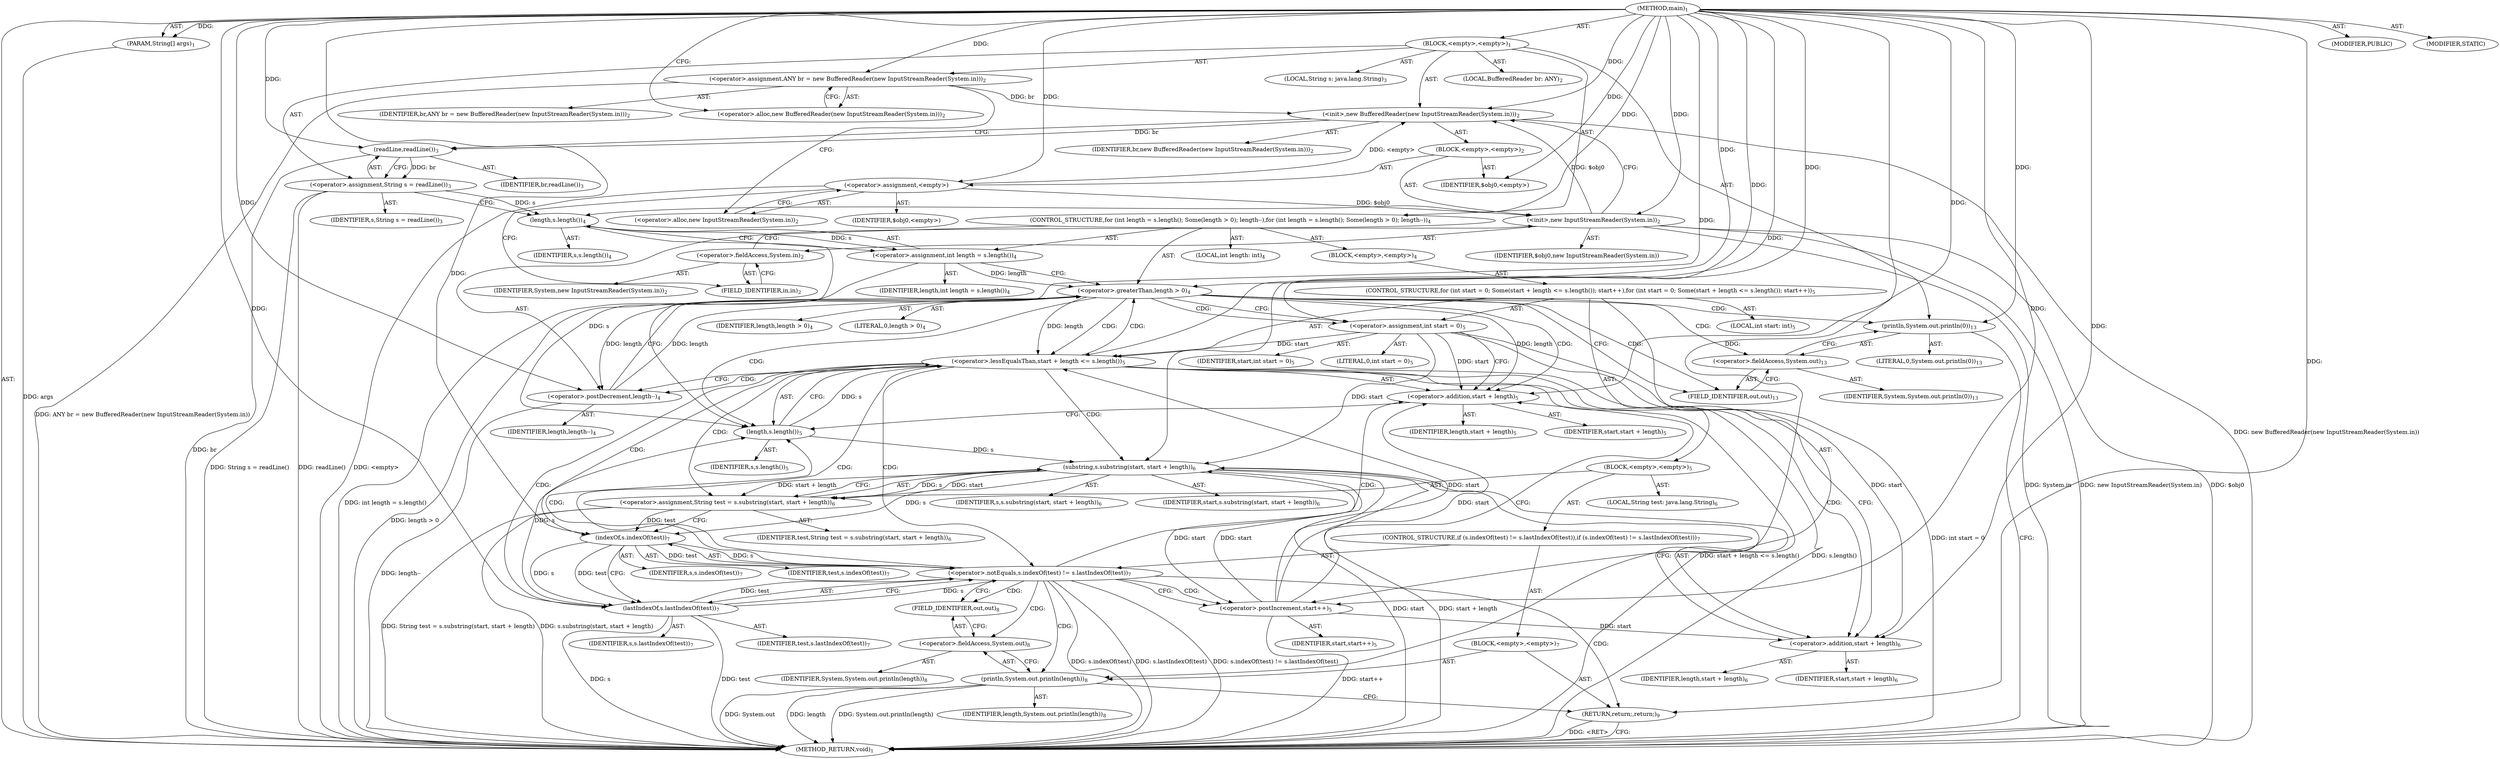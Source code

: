 digraph "main" {  
"19" [label = <(METHOD,main)<SUB>1</SUB>> ]
"20" [label = <(PARAM,String[] args)<SUB>1</SUB>> ]
"21" [label = <(BLOCK,&lt;empty&gt;,&lt;empty&gt;)<SUB>1</SUB>> ]
"4" [label = <(LOCAL,BufferedReader br: ANY)<SUB>2</SUB>> ]
"22" [label = <(&lt;operator&gt;.assignment,ANY br = new BufferedReader(new InputStreamReader(System.in)))<SUB>2</SUB>> ]
"23" [label = <(IDENTIFIER,br,ANY br = new BufferedReader(new InputStreamReader(System.in)))<SUB>2</SUB>> ]
"24" [label = <(&lt;operator&gt;.alloc,new BufferedReader(new InputStreamReader(System.in)))<SUB>2</SUB>> ]
"25" [label = <(&lt;init&gt;,new BufferedReader(new InputStreamReader(System.in)))<SUB>2</SUB>> ]
"3" [label = <(IDENTIFIER,br,new BufferedReader(new InputStreamReader(System.in)))<SUB>2</SUB>> ]
"26" [label = <(BLOCK,&lt;empty&gt;,&lt;empty&gt;)<SUB>2</SUB>> ]
"27" [label = <(&lt;operator&gt;.assignment,&lt;empty&gt;)> ]
"28" [label = <(IDENTIFIER,$obj0,&lt;empty&gt;)> ]
"29" [label = <(&lt;operator&gt;.alloc,new InputStreamReader(System.in))<SUB>2</SUB>> ]
"30" [label = <(&lt;init&gt;,new InputStreamReader(System.in))<SUB>2</SUB>> ]
"31" [label = <(IDENTIFIER,$obj0,new InputStreamReader(System.in))> ]
"32" [label = <(&lt;operator&gt;.fieldAccess,System.in)<SUB>2</SUB>> ]
"33" [label = <(IDENTIFIER,System,new InputStreamReader(System.in))<SUB>2</SUB>> ]
"34" [label = <(FIELD_IDENTIFIER,in,in)<SUB>2</SUB>> ]
"35" [label = <(IDENTIFIER,$obj0,&lt;empty&gt;)> ]
"36" [label = <(LOCAL,String s: java.lang.String)<SUB>3</SUB>> ]
"37" [label = <(&lt;operator&gt;.assignment,String s = readLine())<SUB>3</SUB>> ]
"38" [label = <(IDENTIFIER,s,String s = readLine())<SUB>3</SUB>> ]
"39" [label = <(readLine,readLine())<SUB>3</SUB>> ]
"40" [label = <(IDENTIFIER,br,readLine())<SUB>3</SUB>> ]
"41" [label = <(CONTROL_STRUCTURE,for (int length = s.length(); Some(length &gt; 0); length--),for (int length = s.length(); Some(length &gt; 0); length--))<SUB>4</SUB>> ]
"42" [label = <(LOCAL,int length: int)<SUB>4</SUB>> ]
"43" [label = <(&lt;operator&gt;.assignment,int length = s.length())<SUB>4</SUB>> ]
"44" [label = <(IDENTIFIER,length,int length = s.length())<SUB>4</SUB>> ]
"45" [label = <(length,s.length())<SUB>4</SUB>> ]
"46" [label = <(IDENTIFIER,s,s.length())<SUB>4</SUB>> ]
"47" [label = <(&lt;operator&gt;.greaterThan,length &gt; 0)<SUB>4</SUB>> ]
"48" [label = <(IDENTIFIER,length,length &gt; 0)<SUB>4</SUB>> ]
"49" [label = <(LITERAL,0,length &gt; 0)<SUB>4</SUB>> ]
"50" [label = <(&lt;operator&gt;.postDecrement,length--)<SUB>4</SUB>> ]
"51" [label = <(IDENTIFIER,length,length--)<SUB>4</SUB>> ]
"52" [label = <(BLOCK,&lt;empty&gt;,&lt;empty&gt;)<SUB>4</SUB>> ]
"53" [label = <(CONTROL_STRUCTURE,for (int start = 0; Some(start + length &lt;= s.length()); start++),for (int start = 0; Some(start + length &lt;= s.length()); start++))<SUB>5</SUB>> ]
"54" [label = <(LOCAL,int start: int)<SUB>5</SUB>> ]
"55" [label = <(&lt;operator&gt;.assignment,int start = 0)<SUB>5</SUB>> ]
"56" [label = <(IDENTIFIER,start,int start = 0)<SUB>5</SUB>> ]
"57" [label = <(LITERAL,0,int start = 0)<SUB>5</SUB>> ]
"58" [label = <(&lt;operator&gt;.lessEqualsThan,start + length &lt;= s.length())<SUB>5</SUB>> ]
"59" [label = <(&lt;operator&gt;.addition,start + length)<SUB>5</SUB>> ]
"60" [label = <(IDENTIFIER,start,start + length)<SUB>5</SUB>> ]
"61" [label = <(IDENTIFIER,length,start + length)<SUB>5</SUB>> ]
"62" [label = <(length,s.length())<SUB>5</SUB>> ]
"63" [label = <(IDENTIFIER,s,s.length())<SUB>5</SUB>> ]
"64" [label = <(&lt;operator&gt;.postIncrement,start++)<SUB>5</SUB>> ]
"65" [label = <(IDENTIFIER,start,start++)<SUB>5</SUB>> ]
"66" [label = <(BLOCK,&lt;empty&gt;,&lt;empty&gt;)<SUB>5</SUB>> ]
"67" [label = <(LOCAL,String test: java.lang.String)<SUB>6</SUB>> ]
"68" [label = <(&lt;operator&gt;.assignment,String test = s.substring(start, start + length))<SUB>6</SUB>> ]
"69" [label = <(IDENTIFIER,test,String test = s.substring(start, start + length))<SUB>6</SUB>> ]
"70" [label = <(substring,s.substring(start, start + length))<SUB>6</SUB>> ]
"71" [label = <(IDENTIFIER,s,s.substring(start, start + length))<SUB>6</SUB>> ]
"72" [label = <(IDENTIFIER,start,s.substring(start, start + length))<SUB>6</SUB>> ]
"73" [label = <(&lt;operator&gt;.addition,start + length)<SUB>6</SUB>> ]
"74" [label = <(IDENTIFIER,start,start + length)<SUB>6</SUB>> ]
"75" [label = <(IDENTIFIER,length,start + length)<SUB>6</SUB>> ]
"76" [label = <(CONTROL_STRUCTURE,if (s.indexOf(test) != s.lastIndexOf(test)),if (s.indexOf(test) != s.lastIndexOf(test)))<SUB>7</SUB>> ]
"77" [label = <(&lt;operator&gt;.notEquals,s.indexOf(test) != s.lastIndexOf(test))<SUB>7</SUB>> ]
"78" [label = <(indexOf,s.indexOf(test))<SUB>7</SUB>> ]
"79" [label = <(IDENTIFIER,s,s.indexOf(test))<SUB>7</SUB>> ]
"80" [label = <(IDENTIFIER,test,s.indexOf(test))<SUB>7</SUB>> ]
"81" [label = <(lastIndexOf,s.lastIndexOf(test))<SUB>7</SUB>> ]
"82" [label = <(IDENTIFIER,s,s.lastIndexOf(test))<SUB>7</SUB>> ]
"83" [label = <(IDENTIFIER,test,s.lastIndexOf(test))<SUB>7</SUB>> ]
"84" [label = <(BLOCK,&lt;empty&gt;,&lt;empty&gt;)<SUB>7</SUB>> ]
"85" [label = <(println,System.out.println(length))<SUB>8</SUB>> ]
"86" [label = <(&lt;operator&gt;.fieldAccess,System.out)<SUB>8</SUB>> ]
"87" [label = <(IDENTIFIER,System,System.out.println(length))<SUB>8</SUB>> ]
"88" [label = <(FIELD_IDENTIFIER,out,out)<SUB>8</SUB>> ]
"89" [label = <(IDENTIFIER,length,System.out.println(length))<SUB>8</SUB>> ]
"90" [label = <(RETURN,return;,return;)<SUB>9</SUB>> ]
"91" [label = <(println,System.out.println(0))<SUB>13</SUB>> ]
"92" [label = <(&lt;operator&gt;.fieldAccess,System.out)<SUB>13</SUB>> ]
"93" [label = <(IDENTIFIER,System,System.out.println(0))<SUB>13</SUB>> ]
"94" [label = <(FIELD_IDENTIFIER,out,out)<SUB>13</SUB>> ]
"95" [label = <(LITERAL,0,System.out.println(0))<SUB>13</SUB>> ]
"96" [label = <(MODIFIER,PUBLIC)> ]
"97" [label = <(MODIFIER,STATIC)> ]
"98" [label = <(METHOD_RETURN,void)<SUB>1</SUB>> ]
  "19" -> "20"  [ label = "AST: "] 
  "19" -> "21"  [ label = "AST: "] 
  "19" -> "96"  [ label = "AST: "] 
  "19" -> "97"  [ label = "AST: "] 
  "19" -> "98"  [ label = "AST: "] 
  "21" -> "4"  [ label = "AST: "] 
  "21" -> "22"  [ label = "AST: "] 
  "21" -> "25"  [ label = "AST: "] 
  "21" -> "36"  [ label = "AST: "] 
  "21" -> "37"  [ label = "AST: "] 
  "21" -> "41"  [ label = "AST: "] 
  "21" -> "91"  [ label = "AST: "] 
  "22" -> "23"  [ label = "AST: "] 
  "22" -> "24"  [ label = "AST: "] 
  "25" -> "3"  [ label = "AST: "] 
  "25" -> "26"  [ label = "AST: "] 
  "26" -> "27"  [ label = "AST: "] 
  "26" -> "30"  [ label = "AST: "] 
  "26" -> "35"  [ label = "AST: "] 
  "27" -> "28"  [ label = "AST: "] 
  "27" -> "29"  [ label = "AST: "] 
  "30" -> "31"  [ label = "AST: "] 
  "30" -> "32"  [ label = "AST: "] 
  "32" -> "33"  [ label = "AST: "] 
  "32" -> "34"  [ label = "AST: "] 
  "37" -> "38"  [ label = "AST: "] 
  "37" -> "39"  [ label = "AST: "] 
  "39" -> "40"  [ label = "AST: "] 
  "41" -> "42"  [ label = "AST: "] 
  "41" -> "43"  [ label = "AST: "] 
  "41" -> "47"  [ label = "AST: "] 
  "41" -> "50"  [ label = "AST: "] 
  "41" -> "52"  [ label = "AST: "] 
  "43" -> "44"  [ label = "AST: "] 
  "43" -> "45"  [ label = "AST: "] 
  "45" -> "46"  [ label = "AST: "] 
  "47" -> "48"  [ label = "AST: "] 
  "47" -> "49"  [ label = "AST: "] 
  "50" -> "51"  [ label = "AST: "] 
  "52" -> "53"  [ label = "AST: "] 
  "53" -> "54"  [ label = "AST: "] 
  "53" -> "55"  [ label = "AST: "] 
  "53" -> "58"  [ label = "AST: "] 
  "53" -> "64"  [ label = "AST: "] 
  "53" -> "66"  [ label = "AST: "] 
  "55" -> "56"  [ label = "AST: "] 
  "55" -> "57"  [ label = "AST: "] 
  "58" -> "59"  [ label = "AST: "] 
  "58" -> "62"  [ label = "AST: "] 
  "59" -> "60"  [ label = "AST: "] 
  "59" -> "61"  [ label = "AST: "] 
  "62" -> "63"  [ label = "AST: "] 
  "64" -> "65"  [ label = "AST: "] 
  "66" -> "67"  [ label = "AST: "] 
  "66" -> "68"  [ label = "AST: "] 
  "66" -> "76"  [ label = "AST: "] 
  "68" -> "69"  [ label = "AST: "] 
  "68" -> "70"  [ label = "AST: "] 
  "70" -> "71"  [ label = "AST: "] 
  "70" -> "72"  [ label = "AST: "] 
  "70" -> "73"  [ label = "AST: "] 
  "73" -> "74"  [ label = "AST: "] 
  "73" -> "75"  [ label = "AST: "] 
  "76" -> "77"  [ label = "AST: "] 
  "76" -> "84"  [ label = "AST: "] 
  "77" -> "78"  [ label = "AST: "] 
  "77" -> "81"  [ label = "AST: "] 
  "78" -> "79"  [ label = "AST: "] 
  "78" -> "80"  [ label = "AST: "] 
  "81" -> "82"  [ label = "AST: "] 
  "81" -> "83"  [ label = "AST: "] 
  "84" -> "85"  [ label = "AST: "] 
  "84" -> "90"  [ label = "AST: "] 
  "85" -> "86"  [ label = "AST: "] 
  "85" -> "89"  [ label = "AST: "] 
  "86" -> "87"  [ label = "AST: "] 
  "86" -> "88"  [ label = "AST: "] 
  "91" -> "92"  [ label = "AST: "] 
  "91" -> "95"  [ label = "AST: "] 
  "92" -> "93"  [ label = "AST: "] 
  "92" -> "94"  [ label = "AST: "] 
  "22" -> "29"  [ label = "CFG: "] 
  "25" -> "39"  [ label = "CFG: "] 
  "37" -> "45"  [ label = "CFG: "] 
  "91" -> "98"  [ label = "CFG: "] 
  "24" -> "22"  [ label = "CFG: "] 
  "39" -> "37"  [ label = "CFG: "] 
  "43" -> "47"  [ label = "CFG: "] 
  "47" -> "55"  [ label = "CFG: "] 
  "47" -> "94"  [ label = "CFG: "] 
  "50" -> "47"  [ label = "CFG: "] 
  "92" -> "91"  [ label = "CFG: "] 
  "27" -> "34"  [ label = "CFG: "] 
  "30" -> "25"  [ label = "CFG: "] 
  "45" -> "43"  [ label = "CFG: "] 
  "94" -> "92"  [ label = "CFG: "] 
  "29" -> "27"  [ label = "CFG: "] 
  "32" -> "30"  [ label = "CFG: "] 
  "55" -> "59"  [ label = "CFG: "] 
  "58" -> "73"  [ label = "CFG: "] 
  "58" -> "50"  [ label = "CFG: "] 
  "64" -> "59"  [ label = "CFG: "] 
  "34" -> "32"  [ label = "CFG: "] 
  "59" -> "62"  [ label = "CFG: "] 
  "62" -> "58"  [ label = "CFG: "] 
  "68" -> "78"  [ label = "CFG: "] 
  "70" -> "68"  [ label = "CFG: "] 
  "77" -> "88"  [ label = "CFG: "] 
  "77" -> "64"  [ label = "CFG: "] 
  "73" -> "70"  [ label = "CFG: "] 
  "78" -> "81"  [ label = "CFG: "] 
  "81" -> "77"  [ label = "CFG: "] 
  "85" -> "90"  [ label = "CFG: "] 
  "90" -> "98"  [ label = "CFG: "] 
  "86" -> "85"  [ label = "CFG: "] 
  "88" -> "86"  [ label = "CFG: "] 
  "19" -> "24"  [ label = "CFG: "] 
  "90" -> "98"  [ label = "DDG: &lt;RET&gt;"] 
  "20" -> "98"  [ label = "DDG: args"] 
  "22" -> "98"  [ label = "DDG: ANY br = new BufferedReader(new InputStreamReader(System.in))"] 
  "27" -> "98"  [ label = "DDG: &lt;empty&gt;"] 
  "30" -> "98"  [ label = "DDG: $obj0"] 
  "30" -> "98"  [ label = "DDG: System.in"] 
  "30" -> "98"  [ label = "DDG: new InputStreamReader(System.in)"] 
  "25" -> "98"  [ label = "DDG: new BufferedReader(new InputStreamReader(System.in))"] 
  "39" -> "98"  [ label = "DDG: br"] 
  "37" -> "98"  [ label = "DDG: readLine()"] 
  "37" -> "98"  [ label = "DDG: String s = readLine()"] 
  "43" -> "98"  [ label = "DDG: int length = s.length()"] 
  "47" -> "98"  [ label = "DDG: length &gt; 0"] 
  "55" -> "98"  [ label = "DDG: int start = 0"] 
  "58" -> "98"  [ label = "DDG: s.length()"] 
  "58" -> "98"  [ label = "DDG: start + length &lt;= s.length()"] 
  "50" -> "98"  [ label = "DDG: length--"] 
  "70" -> "98"  [ label = "DDG: start"] 
  "70" -> "98"  [ label = "DDG: start + length"] 
  "68" -> "98"  [ label = "DDG: s.substring(start, start + length)"] 
  "68" -> "98"  [ label = "DDG: String test = s.substring(start, start + length)"] 
  "77" -> "98"  [ label = "DDG: s.indexOf(test)"] 
  "81" -> "98"  [ label = "DDG: s"] 
  "81" -> "98"  [ label = "DDG: test"] 
  "77" -> "98"  [ label = "DDG: s.lastIndexOf(test)"] 
  "77" -> "98"  [ label = "DDG: s.indexOf(test) != s.lastIndexOf(test)"] 
  "64" -> "98"  [ label = "DDG: start++"] 
  "85" -> "98"  [ label = "DDG: System.out"] 
  "85" -> "98"  [ label = "DDG: length"] 
  "85" -> "98"  [ label = "DDG: System.out.println(length)"] 
  "19" -> "20"  [ label = "DDG: "] 
  "19" -> "22"  [ label = "DDG: "] 
  "39" -> "37"  [ label = "DDG: br"] 
  "22" -> "25"  [ label = "DDG: br"] 
  "19" -> "25"  [ label = "DDG: "] 
  "27" -> "25"  [ label = "DDG: &lt;empty&gt;"] 
  "30" -> "25"  [ label = "DDG: $obj0"] 
  "45" -> "43"  [ label = "DDG: s"] 
  "19" -> "91"  [ label = "DDG: "] 
  "19" -> "27"  [ label = "DDG: "] 
  "19" -> "35"  [ label = "DDG: "] 
  "25" -> "39"  [ label = "DDG: br"] 
  "19" -> "39"  [ label = "DDG: "] 
  "43" -> "47"  [ label = "DDG: length"] 
  "50" -> "47"  [ label = "DDG: length"] 
  "19" -> "47"  [ label = "DDG: "] 
  "19" -> "50"  [ label = "DDG: "] 
  "47" -> "50"  [ label = "DDG: length"] 
  "27" -> "30"  [ label = "DDG: $obj0"] 
  "19" -> "30"  [ label = "DDG: "] 
  "37" -> "45"  [ label = "DDG: s"] 
  "19" -> "45"  [ label = "DDG: "] 
  "19" -> "55"  [ label = "DDG: "] 
  "55" -> "58"  [ label = "DDG: start"] 
  "64" -> "58"  [ label = "DDG: start"] 
  "19" -> "58"  [ label = "DDG: "] 
  "47" -> "58"  [ label = "DDG: length"] 
  "62" -> "58"  [ label = "DDG: s"] 
  "70" -> "64"  [ label = "DDG: start"] 
  "19" -> "64"  [ label = "DDG: "] 
  "70" -> "68"  [ label = "DDG: s"] 
  "70" -> "68"  [ label = "DDG: start"] 
  "70" -> "68"  [ label = "DDG: start + length"] 
  "55" -> "59"  [ label = "DDG: start"] 
  "64" -> "59"  [ label = "DDG: start"] 
  "19" -> "59"  [ label = "DDG: "] 
  "47" -> "59"  [ label = "DDG: length"] 
  "45" -> "62"  [ label = "DDG: s"] 
  "81" -> "62"  [ label = "DDG: s"] 
  "19" -> "62"  [ label = "DDG: "] 
  "62" -> "70"  [ label = "DDG: s"] 
  "19" -> "70"  [ label = "DDG: "] 
  "55" -> "70"  [ label = "DDG: start"] 
  "64" -> "70"  [ label = "DDG: start"] 
  "78" -> "77"  [ label = "DDG: s"] 
  "78" -> "77"  [ label = "DDG: test"] 
  "81" -> "77"  [ label = "DDG: s"] 
  "81" -> "77"  [ label = "DDG: test"] 
  "19" -> "90"  [ label = "DDG: "] 
  "19" -> "73"  [ label = "DDG: "] 
  "55" -> "73"  [ label = "DDG: start"] 
  "64" -> "73"  [ label = "DDG: start"] 
  "70" -> "78"  [ label = "DDG: s"] 
  "19" -> "78"  [ label = "DDG: "] 
  "68" -> "78"  [ label = "DDG: test"] 
  "78" -> "81"  [ label = "DDG: s"] 
  "19" -> "81"  [ label = "DDG: "] 
  "78" -> "81"  [ label = "DDG: test"] 
  "19" -> "85"  [ label = "DDG: "] 
  "47" -> "94"  [ label = "CDG: "] 
  "47" -> "58"  [ label = "CDG: "] 
  "47" -> "92"  [ label = "CDG: "] 
  "47" -> "59"  [ label = "CDG: "] 
  "47" -> "91"  [ label = "CDG: "] 
  "47" -> "55"  [ label = "CDG: "] 
  "47" -> "62"  [ label = "CDG: "] 
  "58" -> "47"  [ label = "CDG: "] 
  "58" -> "68"  [ label = "CDG: "] 
  "58" -> "73"  [ label = "CDG: "] 
  "58" -> "77"  [ label = "CDG: "] 
  "58" -> "81"  [ label = "CDG: "] 
  "58" -> "70"  [ label = "CDG: "] 
  "58" -> "50"  [ label = "CDG: "] 
  "58" -> "78"  [ label = "CDG: "] 
  "77" -> "58"  [ label = "CDG: "] 
  "77" -> "64"  [ label = "CDG: "] 
  "77" -> "85"  [ label = "CDG: "] 
  "77" -> "88"  [ label = "CDG: "] 
  "77" -> "59"  [ label = "CDG: "] 
  "77" -> "90"  [ label = "CDG: "] 
  "77" -> "62"  [ label = "CDG: "] 
  "77" -> "86"  [ label = "CDG: "] 
}
